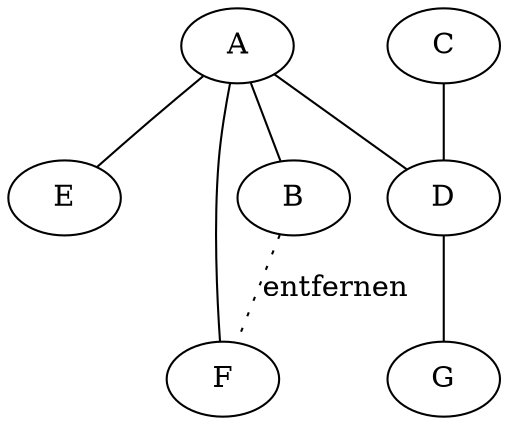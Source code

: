 graph Baum {
      A -- B
      A -- D
      C -- D
      A -- E
      B -- F [style="dotted",label="entfernen"]
      F -- A
      D -- G
}